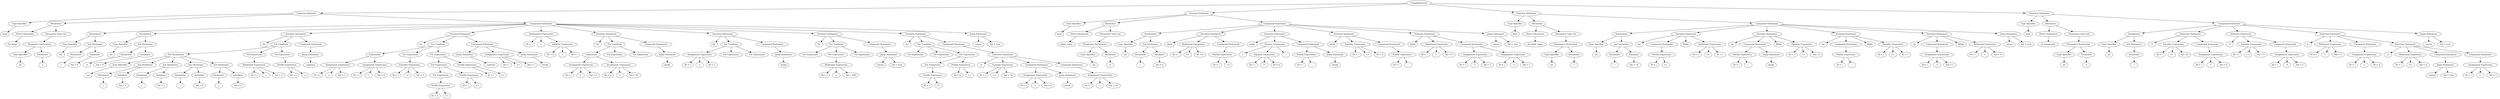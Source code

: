 digraph G {
		Q0[label="CompilationUnit"];
		Q0 -> Q1
		Q1[label="Function Definition"];
		Q1 -> Q2
		Q2[label="Type Specifier"];
		Q2 -> Q3
		Q3[label="bool"];
		Q1 -> Q4
		Q4[label="Declarator"];
		Q4 -> Q5
		Q5[label="Direct Declarator"];
		Q5 -> Q6
		Q6[label="for_loops"];
		Q4 -> Q7
		Q7[label="Parameter Type List"];
		Q7 -> Q8
		Q8[label="Parameter Declaration"];
		Q8 -> Q9
		Q9[label="Type Specifier"];
		Q9 -> Q10
		Q10[label="int"];
		Q8 -> Q11
		Q11[label="Declarator"];
		Q11 -> Q12
		Q12[label="a"];
		Q1 -> Q13
		Q13[label="Compound Statement"];
		Q13 -> Q14
		Q14[label="Declaration"];
		Q14 -> Q15
		Q15[label="Type Specifier"];
		Q15 -> Q16
		Q16[label="int"];
		Q14 -> Q17
		Q17[label="Init Declarator"];
		Q17 -> Q18
		Q18[label="Declarator"];
		Q18 -> Q19
		Q19[label="i"];
		Q17 -> Q20
		Q20[label="Initializer"];
		Q20 -> Q21
		Q21[label="Val = 0"];
		Q13 -> Q22
		Q22[label="Declaration"];
		Q22 -> Q23
		Q23[label="Type Specifier"];
		Q23 -> Q24
		Q24[label="int"];
		Q22 -> Q25
		Q25[label="Init Declarator"];
		Q25 -> Q26
		Q26[label="Declarator"];
		Q26 -> Q27
		Q27[label="k"];
		Q25 -> Q28
		Q28[label="Initializer"];
		Q28 -> Q29
		Q29[label="Val = 0"];
		Q13 -> Q30
		Q30[label="Iteration Statement"];
		Q30 -> Q31
		Q31[label="for"];
		Q30 -> Q32
		Q32[label="For Condition"];
		Q32 -> Q33
		Q33[label="For Declaration"];
		Q33 -> Q34
		Q34[label="Type Specifier"];
		Q34 -> Q35
		Q35[label="int"];
		Q33 -> Q36
		Q36[label="Init Declarator"];
		Q36 -> Q37
		Q37[label="Declarator"];
		Q37 -> Q38
		Q38[label="j"];
		Q36 -> Q39
		Q39[label="Initializer"];
		Q39 -> Q40
		Q40[label="Val = 0"];
		Q33 -> Q41
		Q41[label="Init Declarator"];
		Q41 -> Q42
		Q42[label="Declarator"];
		Q42 -> Q43
		Q43[label="j"];
		Q41 -> Q44
		Q44[label="Initializer"];
		Q44 -> Q45
		Q45[label="Val = 5"];
		Q33 -> Q46
		Q46[label="Init Declarator"];
		Q46 -> Q47
		Q47[label="Declarator"];
		Q47 -> Q48
		Q48[label="j"];
		Q46 -> Q49
		Q49[label="Initializer"];
		Q49 -> Q50
		Q50[label="Val = 8"];
		Q33 -> Q51
		Q51[label="Init Declarator"];
		Q51 -> Q52
		Q52[label="Declarator"];
		Q52 -> Q53
		Q53[label="l"];
		Q51 -> Q54
		Q54[label="Initializer"];
		Q54 -> Q55
		Q55[label="Val = 5"];
		Q32 -> Q56
		Q56[label="For Expression"];
		Q56 -> Q57
		Q57[label="Relational Expression"];
		Q57 -> Q58
		Q58[label="ID = j"];
		Q57 -> Q59
		Q59[label="<"];
		Q57 -> Q60
		Q60[label="Val = 3"];
		Q32 -> Q61
		Q61[label="For Expression"];
		Q61 -> Q62
		Q62[label="Postfix Expression"];
		Q62 -> Q63
		Q63[label="ID = j"];
		Q62 -> Q64
		Q64[label="++"];
		Q30 -> Q65
		Q65[label="Compound Statement"];
		Q65 -> Q66
		Q66[label="Jump Statement"];
		Q66 -> Q67
		Q67[label="continue"];
		Q13 -> Q68
		Q68[label="Iteration Statement"];
		Q68 -> Q69
		Q69[label="for"];
		Q68 -> Q70
		Q70[label="For Condition"];
		Q70 -> Q71
		Q71[label="Expression"];
		Q71 -> Q72
		Q72[label="Assignment Expression"];
		Q72 -> Q73
		Q73[label="ID = i"];
		Q72 -> Q74
		Q74[label="="];
		Q72 -> Q75
		Q75[label="Val = 2"];
		Q71 -> Q76
		Q76[label="Assignment Expression"];
		Q76 -> Q77
		Q77[label="ID = i"];
		Q76 -> Q78
		Q78[label="="];
		Q76 -> Q79
		Q79[label="Val = 8"];
		Q70 -> Q80
		Q80[label="For Expression"];
		Q80 -> Q81
		Q81[label="Equality Expression"];
		Q81 -> Q82
		Q82[label="ID = i"];
		Q81 -> Q83
		Q83[label="!="];
		Q81 -> Q84
		Q84[label="Val = 5"];
		Q70 -> Q85
		Q85[label="For Expression"];
		Q85 -> Q86
		Q86[label="For Expression"];
		Q86 -> Q87
		Q87[label="For Expression"];
		Q87 -> Q88
		Q88[label="Postfix Expression"];
		Q88 -> Q89
		Q89[label="ID = k"];
		Q88 -> Q90
		Q90[label="++"];
		Q86 -> Q91
		Q91[label="Postfix Expression"];
		Q91 -> Q92
		Q92[label="ID = i"];
		Q91 -> Q93
		Q93[label="++"];
		Q85 -> Q94
		Q94[label="Postfix Expression"];
		Q94 -> Q95
		Q95[label="ID = i"];
		Q94 -> Q96
		Q96[label="++"];
		Q68 -> Q97
		Q97[label="Compound Statement"];
		Q97 -> Q98
		Q98[label="Jump Statement"];
		Q98 -> Q99
		Q99[label="continue"];
		Q97 -> Q100
		Q100[label="Assignment Expression"];
		Q100 -> Q101
		Q101[label="ID = i"];
		Q100 -> Q102
		Q102[label="+="];
		Q100 -> Q103
		Q103[label="Val = 1"];
		Q97 -> Q104
		Q104[label="Jump Statement"];
		Q104 -> Q105
		Q105[label="break"];
		Q13 -> Q106
		Q106[label="Assignment Expression"];
		Q106 -> Q107
		Q107[label="ID = i"];
		Q106 -> Q108
		Q108[label="="];
		Q106 -> Q109
		Q109[label="Additive Expression"];
		Q109 -> Q110
		Q110[label="ID = a"];
		Q109 -> Q111
		Q111[label="+"];
		Q109 -> Q112
		Q112[label="ID = i"];
		Q13 -> Q113
		Q113[label="Iteration Statement"];
		Q113 -> Q114
		Q114[label="for"];
		Q113 -> Q115
		Q115[label="For Condition"];
		Q115 -> Q116
		Q116[label="Expression"];
		Q116 -> Q117
		Q117[label="Assignment Expression"];
		Q117 -> Q118
		Q118[label="ID = i"];
		Q117 -> Q119
		Q119[label="="];
		Q117 -> Q120
		Q120[label="Val = 5"];
		Q116 -> Q121
		Q121[label="Assignment Expression"];
		Q121 -> Q122
		Q122[label="ID = k"];
		Q121 -> Q123
		Q123[label="="];
		Q121 -> Q124
		Q124[label="Val = 10"];
		Q115 -> Q125
		Q125[label="For Expression"];
		Q115 -> Q126
		Q126[label="For Expression"];
		Q113 -> Q127
		Q127[label="Compound Statement"];
		Q127 -> Q128
		Q128[label="Jump Statement"];
		Q128 -> Q129
		Q129[label="break"];
		Q13 -> Q130
		Q130[label="Iteration Statement"];
		Q130 -> Q131
		Q131[label="for"];
		Q130 -> Q132
		Q132[label="For Condition"];
		Q132 -> Q133
		Q133[label="Assignment Expression"];
		Q133 -> Q134
		Q134[label="ID = i"];
		Q133 -> Q135
		Q135[label="="];
		Q133 -> Q136
		Q136[label="ID = a"];
		Q132 -> Q137
		Q137[label="For Expression"];
		Q132 -> Q138
		Q138[label="For Expression"];
		Q130 -> Q139
		Q139[label="Compound Statement"];
		Q139 -> Q140
		Q140[label="Jump Statement"];
		Q140 -> Q141
		Q141[label="break"];
		Q13 -> Q142
		Q142[label="Iteration Statement"];
		Q142 -> Q143
		Q143[label="for"];
		Q142 -> Q144
		Q144[label="For Condition"];
		Q144 -> Q145
		Q145[label="For Expression"];
		Q144 -> Q146
		Q146[label="For Expression"];
		Q146 -> Q147
		Q147[label="Relational Expression"];
		Q147 -> Q148
		Q148[label="ID = i"];
		Q147 -> Q149
		Q149[label=">"];
		Q147 -> Q150
		Q150[label="Val = 500"];
		Q144 -> Q151
		Q151[label="For Expression"];
		Q142 -> Q152
		Q152[label="Compound Statement"];
		Q152 -> Q153
		Q153[label="Jump Statement"];
		Q153 -> Q154
		Q154[label="return"];
		Q153 -> Q155
		Q155[label="Val = true"];
		Q13 -> Q156
		Q156[label="Iteration Statement"];
		Q156 -> Q157
		Q157[label="for"];
		Q156 -> Q158
		Q158[label="For Condition"];
		Q158 -> Q159
		Q159[label="For Expression"];
		Q158 -> Q160
		Q160[label="For Expression"];
		Q158 -> Q161
		Q161[label="For Expression"];
		Q161 -> Q162
		Q162[label="For Expression"];
		Q162 -> Q163
		Q163[label="Postfix Expression"];
		Q163 -> Q164
		Q164[label="ID = i"];
		Q163 -> Q165
		Q165[label="++"];
		Q161 -> Q166
		Q166[label="Postfix Expression"];
		Q166 -> Q167
		Q167[label="ID = k"];
		Q166 -> Q168
		Q168[label="++"];
		Q156 -> Q169
		Q169[label="Compound Statement"];
		Q169 -> Q170
		Q170[label="Selection Statement"];
		Q170 -> Q171
		Q171[label="if"];
		Q170 -> Q172
		Q172[label="Equality Expression"];
		Q172 -> Q173
		Q173[label="ID = i"];
		Q172 -> Q174
		Q174[label="=="];
		Q172 -> Q175
		Q175[label="Val = 10"];
		Q170 -> Q176
		Q176[label="Compound Statement"];
		Q176 -> Q177
		Q177[label="Assignment Expression"];
		Q177 -> Q178
		Q178[label="ID = i"];
		Q177 -> Q179
		Q179[label="="];
		Q177 -> Q180
		Q180[label="Val = 9"];
		Q176 -> Q181
		Q181[label="Jump Statement"];
		Q181 -> Q182
		Q182[label="break"];
		Q170 -> Q183
		Q183[label="Compound Statement"];
		Q183 -> Q184
		Q184[label="Assignment Expression"];
		Q184 -> Q185
		Q185[label="ID = i"];
		Q184 -> Q186
		Q186[label="="];
		Q184 -> Q187
		Q187[label="Val = 10"];
		Q13 -> Q188
		Q188[label="Jump Statement"];
		Q188 -> Q189
		Q189[label="return"];
		Q188 -> Q190
		Q190[label="Val = true"];
		Q0 -> Q191
		Q191[label="Function Definition"];
		Q191 -> Q192
		Q192[label="Type Specifier"];
		Q192 -> Q193
		Q193[label="bool"];
		Q191 -> Q194
		Q194[label="Declarator"];
		Q194 -> Q195
		Q195[label="Direct Declarator"];
		Q195 -> Q196
		Q196[label="while_loops"];
		Q194 -> Q197
		Q197[label="Parameter Type List"];
		Q197 -> Q198
		Q198[label="Parameter Declaration"];
		Q198 -> Q199
		Q199[label="Type Specifier"];
		Q199 -> Q200
		Q200[label="int"];
		Q198 -> Q201
		Q201[label="Declarator"];
		Q201 -> Q202
		Q202[label="b"];
		Q191 -> Q203
		Q203[label="Compound Statement"];
		Q203 -> Q204
		Q204[label="Declaration"];
		Q204 -> Q205
		Q205[label="Type Specifier"];
		Q205 -> Q206
		Q206[label="int"];
		Q204 -> Q207
		Q207[label="Init Declarator"];
		Q207 -> Q208
		Q208[label="Declarator"];
		Q208 -> Q209
		Q209[label="i"];
		Q207 -> Q210
		Q210[label="Initializer"];
		Q210 -> Q211
		Q211[label="Val = 0"];
		Q203 -> Q212
		Q212[label="Iteration Statement"];
		Q212 -> Q213
		Q213[label="while"];
		Q212 -> Q214
		Q214[label="Relational Expression"];
		Q214 -> Q215
		Q215[label="ID = i"];
		Q214 -> Q216
		Q216[label="<="];
		Q214 -> Q217
		Q217[label="ID = b"];
		Q212 -> Q218
		Q218[label="Compound Statement"];
		Q218 -> Q219
		Q219[label="Postfix Expression"];
		Q219 -> Q220
		Q220[label="ID = i"];
		Q219 -> Q221
		Q221[label="++"];
		Q203 -> Q222
		Q222[label="Iteration Statement"];
		Q222 -> Q223
		Q223[label="while"];
		Q222 -> Q224
		Q224[label="Primary Expression"];
		Q224 -> Q225
		Q225[label="("];
		Q224 -> Q226
		Q226[label="Equality Expression"];
		Q226 -> Q227
		Q227[label="ID = i"];
		Q226 -> Q228
		Q228[label="!="];
		Q226 -> Q229
		Q229[label="ID = b"];
		Q224 -> Q230
		Q230[label=")"];
		Q222 -> Q231
		Q231[label="Compound Statement"];
		Q231 -> Q232
		Q232[label="Postfix Expression"];
		Q232 -> Q233
		Q233[label="ID = i"];
		Q232 -> Q234
		Q234[label="--"];
		Q231 -> Q235
		Q235[label="Jump Statement"];
		Q235 -> Q236
		Q236[label="break"];
		Q203 -> Q237
		Q237[label="Iteration Statement"];
		Q237 -> Q238
		Q238[label="while"];
		Q237 -> Q239
		Q239[label="Equality Expression"];
		Q239 -> Q240
		Q240[label="ID = i"];
		Q239 -> Q241
		Q241[label="=="];
		Q239 -> Q242
		Q242[label="ID = b"];
		Q237 -> Q243
		Q243[label="Compound Statement"];
		Q243 -> Q244
		Q244[label="Postfix Expression"];
		Q244 -> Q245
		Q245[label="ID = i"];
		Q244 -> Q246
		Q246[label="--"];
		Q203 -> Q247
		Q247[label="Iteration Statement"];
		Q247 -> Q248
		Q248[label="while"];
		Q247 -> Q249
		Q249[label="Relational Expression"];
		Q249 -> Q250
		Q250[label="ID = i"];
		Q249 -> Q251
		Q251[label=">"];
		Q249 -> Q252
		Q252[label="Val = 0"];
		Q247 -> Q253
		Q253[label="Compound Statement"];
		Q253 -> Q254
		Q254[label="Assignment Expression"];
		Q254 -> Q255
		Q255[label="ID = i"];
		Q254 -> Q256
		Q256[label="-="];
		Q254 -> Q257
		Q257[label="Val = 1"];
		Q253 -> Q258
		Q258[label="Assignment Expression"];
		Q258 -> Q259
		Q259[label="ID = i"];
		Q258 -> Q260
		Q260[label="-="];
		Q258 -> Q261
		Q261[label="Val = 1"];
		Q203 -> Q262
		Q262[label="Jump Statement"];
		Q262 -> Q263
		Q263[label="return"];
		Q262 -> Q264
		Q264[label="Val = true"];
		Q0 -> Q265
		Q265[label="Function Definition"];
		Q265 -> Q266
		Q266[label="Type Specifier"];
		Q266 -> Q267
		Q267[label="bool"];
		Q265 -> Q268
		Q268[label="Declarator"];
		Q268 -> Q269
		Q269[label="Direct Declarator"];
		Q269 -> Q270
		Q270[label="do_while_loops"];
		Q268 -> Q271
		Q271[label="Parameter Type List"];
		Q271 -> Q272
		Q272[label="Parameter Declaration"];
		Q272 -> Q273
		Q273[label="Type Specifier"];
		Q273 -> Q274
		Q274[label="int"];
		Q272 -> Q275
		Q275[label="Declarator"];
		Q275 -> Q276
		Q276[label="c"];
		Q265 -> Q277
		Q277[label="Compound Statement"];
		Q277 -> Q278
		Q278[label="Declaration"];
		Q278 -> Q279
		Q279[label="Type Specifier"];
		Q279 -> Q280
		Q280[label="int"];
		Q278 -> Q281
		Q281[label="Init Declarator"];
		Q281 -> Q282
		Q282[label="Declarator"];
		Q282 -> Q283
		Q283[label="i"];
		Q281 -> Q284
		Q284[label="Initializer"];
		Q284 -> Q285
		Q285[label="Val = 10"];
		Q277 -> Q286
		Q286[label="Iteration Statement"];
		Q286 -> Q287
		Q287[label="do"];
		Q286 -> Q288
		Q288[label="Compound Statement"];
		Q288 -> Q289
		Q289[label="Postfix Expression"];
		Q289 -> Q290
		Q290[label="ID = i"];
		Q289 -> Q291
		Q291[label="++"];
		Q286 -> Q292
		Q292[label="While"];
		Q286 -> Q293
		Q293[label="Relational Expression"];
		Q293 -> Q294
		Q294[label="ID = i"];
		Q293 -> Q295
		Q295[label="<="];
		Q293 -> Q296
		Q296[label="ID = c"];
		Q277 -> Q297
		Q297[label="Iteration Statement"];
		Q297 -> Q298
		Q298[label="do"];
		Q297 -> Q299
		Q299[label="Compound Statement"];
		Q299 -> Q300
		Q300[label="Postfix Expression"];
		Q300 -> Q301
		Q301[label="ID = i"];
		Q300 -> Q302
		Q302[label="--"];
		Q299 -> Q303
		Q303[label="Jump Statement"];
		Q303 -> Q304
		Q304[label="break"];
		Q297 -> Q305
		Q305[label="While"];
		Q297 -> Q306
		Q306[label="Equality Expression"];
		Q306 -> Q307
		Q307[label="ID = i"];
		Q306 -> Q308
		Q308[label="=="];
		Q306 -> Q309
		Q309[label="Val = 0"];
		Q277 -> Q310
		Q310[label="Iteration Statement"];
		Q310 -> Q311
		Q311[label="do"];
		Q310 -> Q312
		Q312[label="Compound Statement"];
		Q312 -> Q313
		Q313[label="Postfix Expression"];
		Q313 -> Q314
		Q314[label="ID = i"];
		Q313 -> Q315
		Q315[label="--"];
		Q310 -> Q316
		Q316[label="While"];
		Q310 -> Q317
		Q317[label="Equality Expression"];
		Q317 -> Q318
		Q318[label="ID = i"];
		Q317 -> Q319
		Q319[label="=="];
		Q317 -> Q320
		Q320[label="ID = c"];
		Q277 -> Q321
		Q321[label="Iteration Statement"];
		Q321 -> Q322
		Q322[label="do"];
		Q321 -> Q323
		Q323[label="Compound Statement"];
		Q323 -> Q324
		Q324[label="Assignment Expression"];
		Q324 -> Q325
		Q325[label="ID = i"];
		Q324 -> Q326
		Q326[label="-="];
		Q324 -> Q327
		Q327[label="Val = 1"];
		Q321 -> Q328
		Q328[label="While"];
		Q321 -> Q329
		Q329[label="Relational Expression"];
		Q329 -> Q330
		Q330[label="ID = i"];
		Q329 -> Q331
		Q331[label=">"];
		Q329 -> Q332
		Q332[label="Val = 0"];
		Q277 -> Q333
		Q333[label="Jump Statement"];
		Q333 -> Q334
		Q334[label="return"];
		Q333 -> Q335
		Q335[label="Val = true"];
		Q0 -> Q336
		Q336[label="Function Definition"];
		Q336 -> Q337
		Q337[label="Type Specifier"];
		Q337 -> Q338
		Q338[label="bool"];
		Q336 -> Q339
		Q339[label="Declarator"];
		Q339 -> Q340
		Q340[label="Direct Declarator"];
		Q340 -> Q341
		Q341[label="if_statements"];
		Q339 -> Q342
		Q342[label="Parameter Type List"];
		Q342 -> Q343
		Q343[label="Parameter Declaration"];
		Q343 -> Q344
		Q344[label="Type Specifier"];
		Q344 -> Q345
		Q345[label="int"];
		Q343 -> Q346
		Q346[label="Declarator"];
		Q346 -> Q347
		Q347[label="d"];
		Q336 -> Q348
		Q348[label="Compound Statement"];
		Q348 -> Q349
		Q349[label="Declaration"];
		Q349 -> Q350
		Q350[label="Type Specifier"];
		Q350 -> Q351
		Q351[label="int"];
		Q349 -> Q352
		Q352[label="Init Declarator"];
		Q352 -> Q353
		Q353[label="Declarator"];
		Q353 -> Q354
		Q354[label="i"];
		Q348 -> Q355
		Q355[label="Selection Statement"];
		Q355 -> Q356
		Q356[label="if"];
		Q355 -> Q357
		Q357[label="Equality Expression"];
		Q357 -> Q358
		Q358[label="ID = i"];
		Q357 -> Q359
		Q359[label="!="];
		Q357 -> Q360
		Q360[label="Val = 0"];
		Q355 -> Q361
		Q361[label="Compound Statement"];
		Q361 -> Q362
		Q362[label="Assignment Expression"];
		Q362 -> Q363
		Q363[label="ID = i"];
		Q362 -> Q364
		Q364[label="="];
		Q362 -> Q365
		Q365[label="Val = 6"];
		Q348 -> Q366
		Q366[label="Selection Statement"];
		Q366 -> Q367
		Q367[label="if"];
		Q366 -> Q368
		Q368[label="Equality Expression"];
		Q368 -> Q369
		Q369[label="ID = i"];
		Q368 -> Q370
		Q370[label="=="];
		Q368 -> Q371
		Q371[label="Val = 5"];
		Q366 -> Q372
		Q372[label="Compound Statement"];
		Q372 -> Q373
		Q373[label="Assignment Expression"];
		Q373 -> Q374
		Q374[label="ID = i"];
		Q373 -> Q375
		Q375[label="-="];
		Q373 -> Q376
		Q376[label="Val = 5"];
		Q348 -> Q377
		Q377[label="Selection Statement"];
		Q377 -> Q378
		Q378[label="if"];
		Q377 -> Q379
		Q379[label="Relational Expression"];
		Q379 -> Q380
		Q380[label="ID = i"];
		Q379 -> Q381
		Q381[label=">"];
		Q379 -> Q382
		Q382[label="Val = 3"];
		Q377 -> Q383
		Q383[label="Compound Statement"];
		Q383 -> Q384
		Q384[label="Assignment Expression"];
		Q384 -> Q385
		Q385[label="ID = i"];
		Q384 -> Q386
		Q386[label="="];
		Q384 -> Q387
		Q387[label="ID = d"];
		Q377 -> Q388
		Q388[label="Selection Statement"];
		Q388 -> Q389
		Q389[label="if"];
		Q388 -> Q390
		Q390[label="Relational Expression"];
		Q390 -> Q391
		Q391[label="ID = i"];
		Q390 -> Q392
		Q392[label="<="];
		Q390 -> Q393
		Q393[label="Val = 4"];
		Q388 -> Q394
		Q394[label="Compound Statement"];
		Q394 -> Q395
		Q395[label="Jump Statement"];
		Q395 -> Q396
		Q396[label="return"];
		Q395 -> Q397
		Q397[label="Val = true"];
		Q388 -> Q398
		Q398[label="Compound Statement"];
		Q398 -> Q399
		Q399[label="Assignment Expression"];
		Q399 -> Q400
		Q400[label="ID = i"];
		Q399 -> Q401
		Q401[label="="];
		Q399 -> Q402
		Q402[label="Val = 5"];
		Q348 -> Q403
		Q403[label="Jump Statement"];
		Q403 -> Q404
		Q404[label="return"];
		Q403 -> Q405
		Q405[label="Val = true"];
		
}